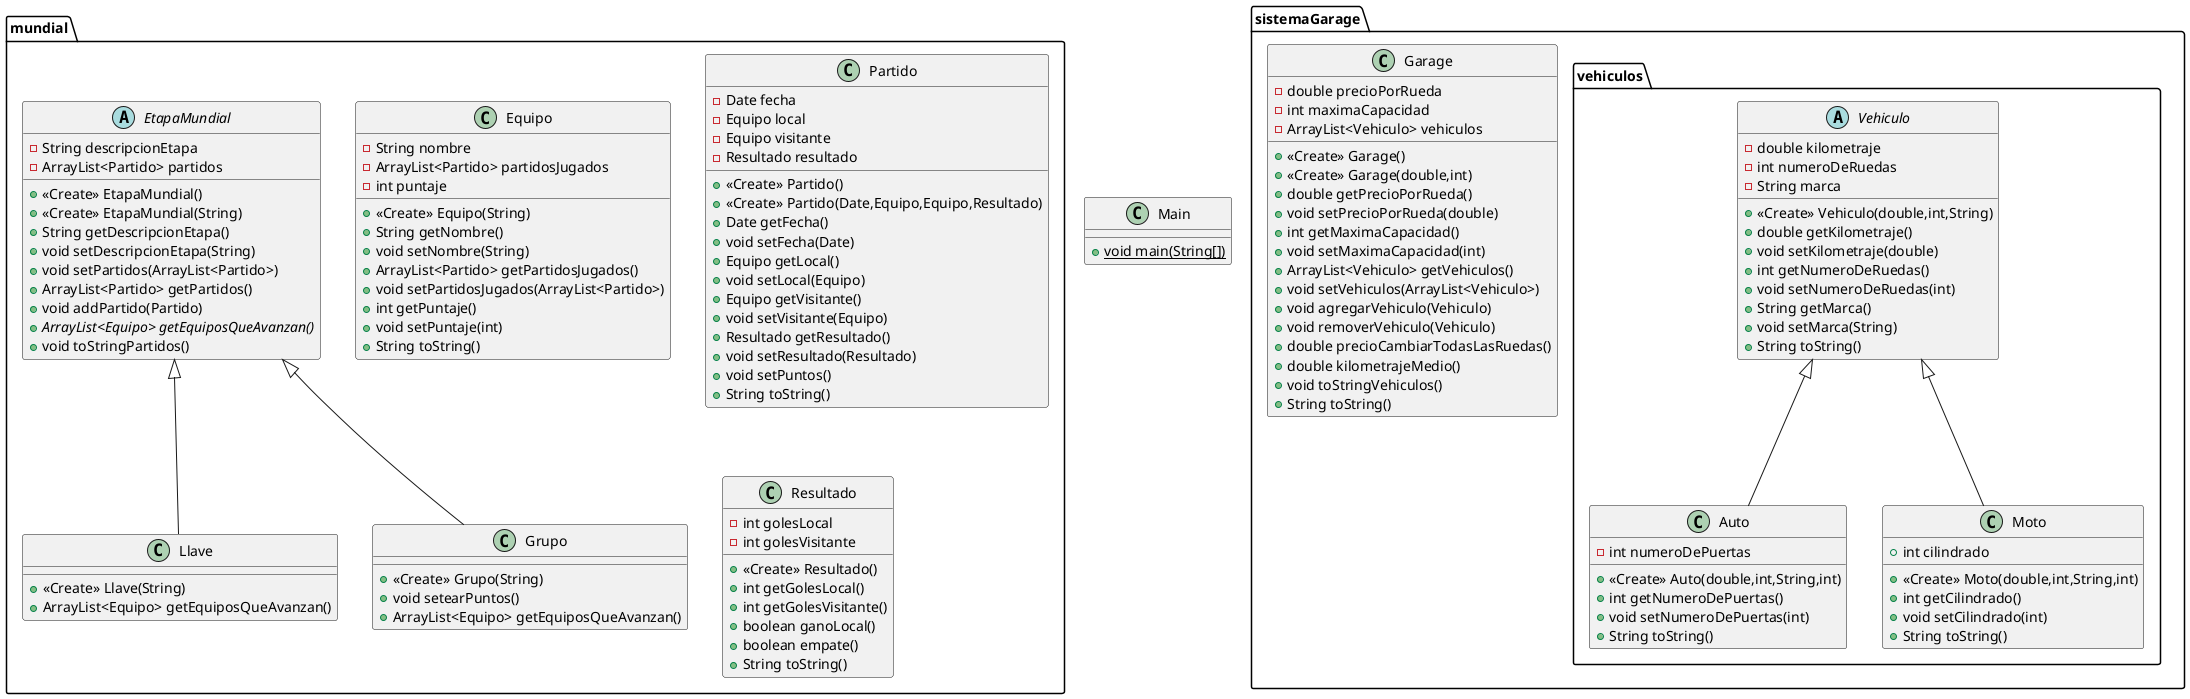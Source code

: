 @startuml
class Main {
+ {static} void main(String[])
}
class mundial.Equipo {
- String nombre
- ArrayList<Partido> partidosJugados
- int puntaje
+ <<Create>> Equipo(String)
+ String getNombre()
+ void setNombre(String)
+ ArrayList<Partido> getPartidosJugados()
+ void setPartidosJugados(ArrayList<Partido>)
+ int getPuntaje()
+ void setPuntaje(int)
+ String toString()
}
abstract class mundial.EtapaMundial {
- String descripcionEtapa
- ArrayList<Partido> partidos
+ <<Create>> EtapaMundial()
+ <<Create>> EtapaMundial(String)
+ String getDescripcionEtapa()
+ void setDescripcionEtapa(String)
+ void setPartidos(ArrayList<Partido>)
+ ArrayList<Partido> getPartidos()
+ void addPartido(Partido)
+ {abstract}ArrayList<Equipo> getEquiposQueAvanzan()
+ void toStringPartidos()
}
abstract class sistemaGarage.vehiculos.Vehiculo {
- double kilometraje
- int numeroDeRuedas
- String marca
+ <<Create>> Vehiculo(double,int,String)
+ double getKilometraje()
+ void setKilometraje(double)
+ int getNumeroDeRuedas()
+ void setNumeroDeRuedas(int)
+ String getMarca()
+ void setMarca(String)
+ String toString()
}
class sistemaGarage.Garage {
- double precioPorRueda
- int maximaCapacidad
- ArrayList<Vehiculo> vehiculos
+ <<Create>> Garage()
+ <<Create>> Garage(double,int)
+ double getPrecioPorRueda()
+ void setPrecioPorRueda(double)
+ int getMaximaCapacidad()
+ void setMaximaCapacidad(int)
+ ArrayList<Vehiculo> getVehiculos()
+ void setVehiculos(ArrayList<Vehiculo>)
+ void agregarVehiculo(Vehiculo)
+ void removerVehiculo(Vehiculo)
+ double precioCambiarTodasLasRuedas()
+ double kilometrajeMedio()
+ void toStringVehiculos()
+ String toString()
}
class sistemaGarage.vehiculos.Auto {
- int numeroDePuertas
+ <<Create>> Auto(double,int,String,int)
+ int getNumeroDePuertas()
+ void setNumeroDePuertas(int)
+ String toString()
}
class mundial.Llave {
+ <<Create>> Llave(String)
+ ArrayList<Equipo> getEquiposQueAvanzan()
}
class mundial.Partido {
- Date fecha
- Equipo local
- Equipo visitante
- Resultado resultado
+ <<Create>> Partido()
+ <<Create>> Partido(Date,Equipo,Equipo,Resultado)
+ Date getFecha()
+ void setFecha(Date)
+ Equipo getLocal()
+ void setLocal(Equipo)
+ Equipo getVisitante()
+ void setVisitante(Equipo)
+ Resultado getResultado()
+ void setResultado(Resultado)
+ void setPuntos()
+ String toString()
}
class mundial.Resultado {
- int golesLocal
- int golesVisitante
+ <<Create>> Resultado()
+ int getGolesLocal()
+ int getGolesVisitante()
+ boolean ganoLocal()
+ boolean empate()
+ String toString()
}
class sistemaGarage.vehiculos.Moto {
+ int cilindrado
+ <<Create>> Moto(double,int,String,int)
+ int getCilindrado()
+ void setCilindrado(int)
+ String toString()
}
class mundial.Grupo {
+ <<Create>> Grupo(String)
+ void setearPuntos()
+ ArrayList<Equipo> getEquiposQueAvanzan()
}


sistemaGarage.vehiculos.Vehiculo <|-- sistemaGarage.vehiculos.Auto
mundial.EtapaMundial <|-- mundial.Llave
sistemaGarage.vehiculos.Vehiculo <|-- sistemaGarage.vehiculos.Moto
mundial.EtapaMundial <|-- mundial.Grupo
@enduml